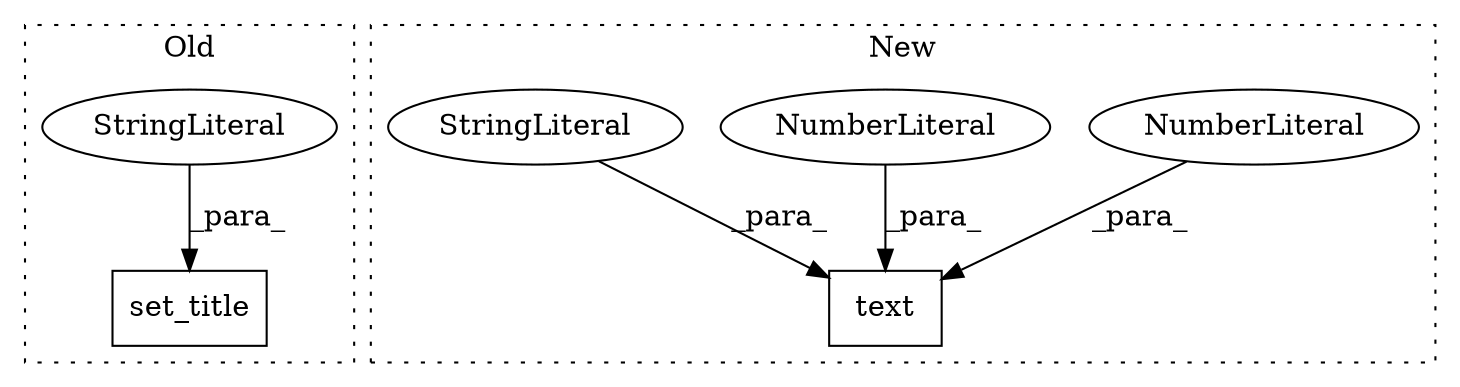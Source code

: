 digraph G {
subgraph cluster0 {
1 [label="set_title" a="32" s="6340,6359" l="10,1" shape="box"];
6 [label="StringLiteral" a="45" s="6350" l="9" shape="ellipse"];
label = "Old";
style="dotted";
}
subgraph cluster1 {
2 [label="text" a="32" s="6296,6343" l="5,1" shape="box"];
3 [label="NumberLiteral" a="34" s="6301" l="3" shape="ellipse"];
4 [label="NumberLiteral" a="34" s="6305" l="3" shape="ellipse"];
5 [label="StringLiteral" a="45" s="6335" l="8" shape="ellipse"];
label = "New";
style="dotted";
}
3 -> 2 [label="_para_"];
4 -> 2 [label="_para_"];
5 -> 2 [label="_para_"];
6 -> 1 [label="_para_"];
}